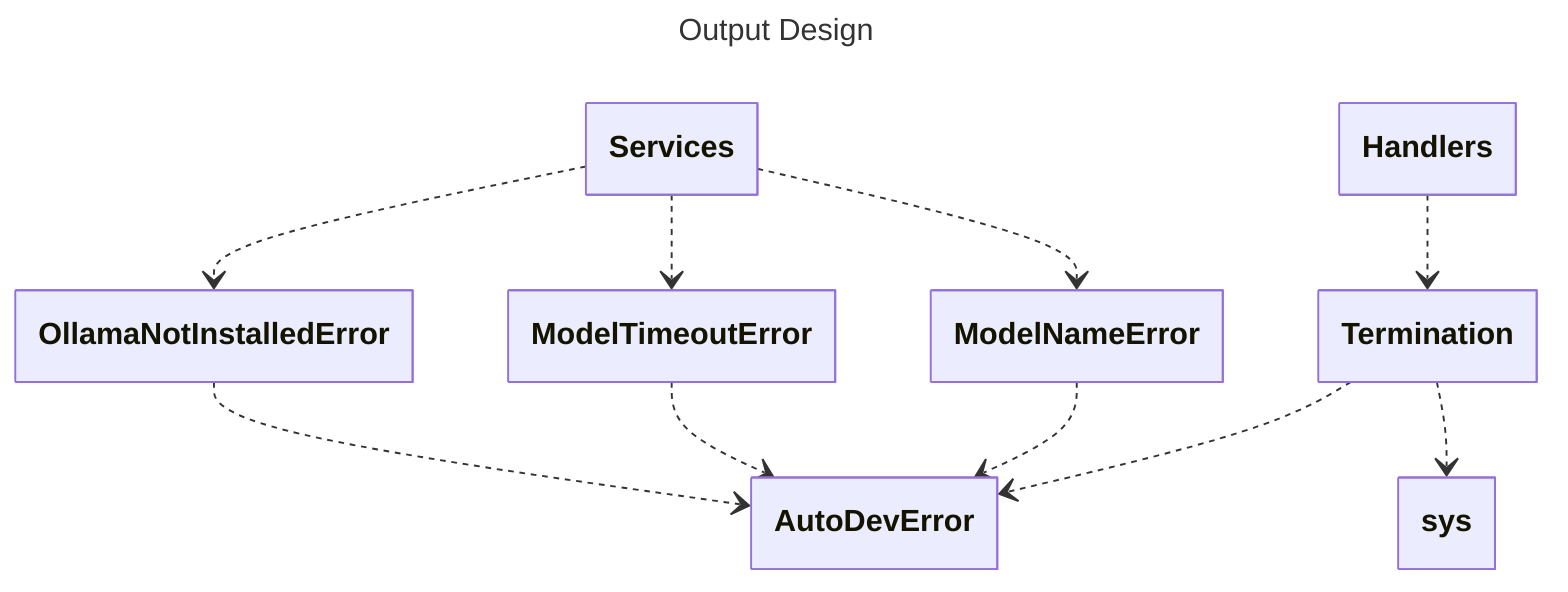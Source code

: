 ---
title: Output Design
config:
  class:
    hideEmptyMembersBox: true
---
classDiagram

    OllamaNotInstalledError ..> AutoDevError
    ModelTimeoutError ..> AutoDevError
    ModelNameError ..> AutoDevError

    Services ..> OllamaNotInstalledError
    Services ..> ModelTimeoutError
    Services ..> ModelNameError

    Termination ..> AutoDevError
    Termination ..> sys

    Handlers ..> Termination